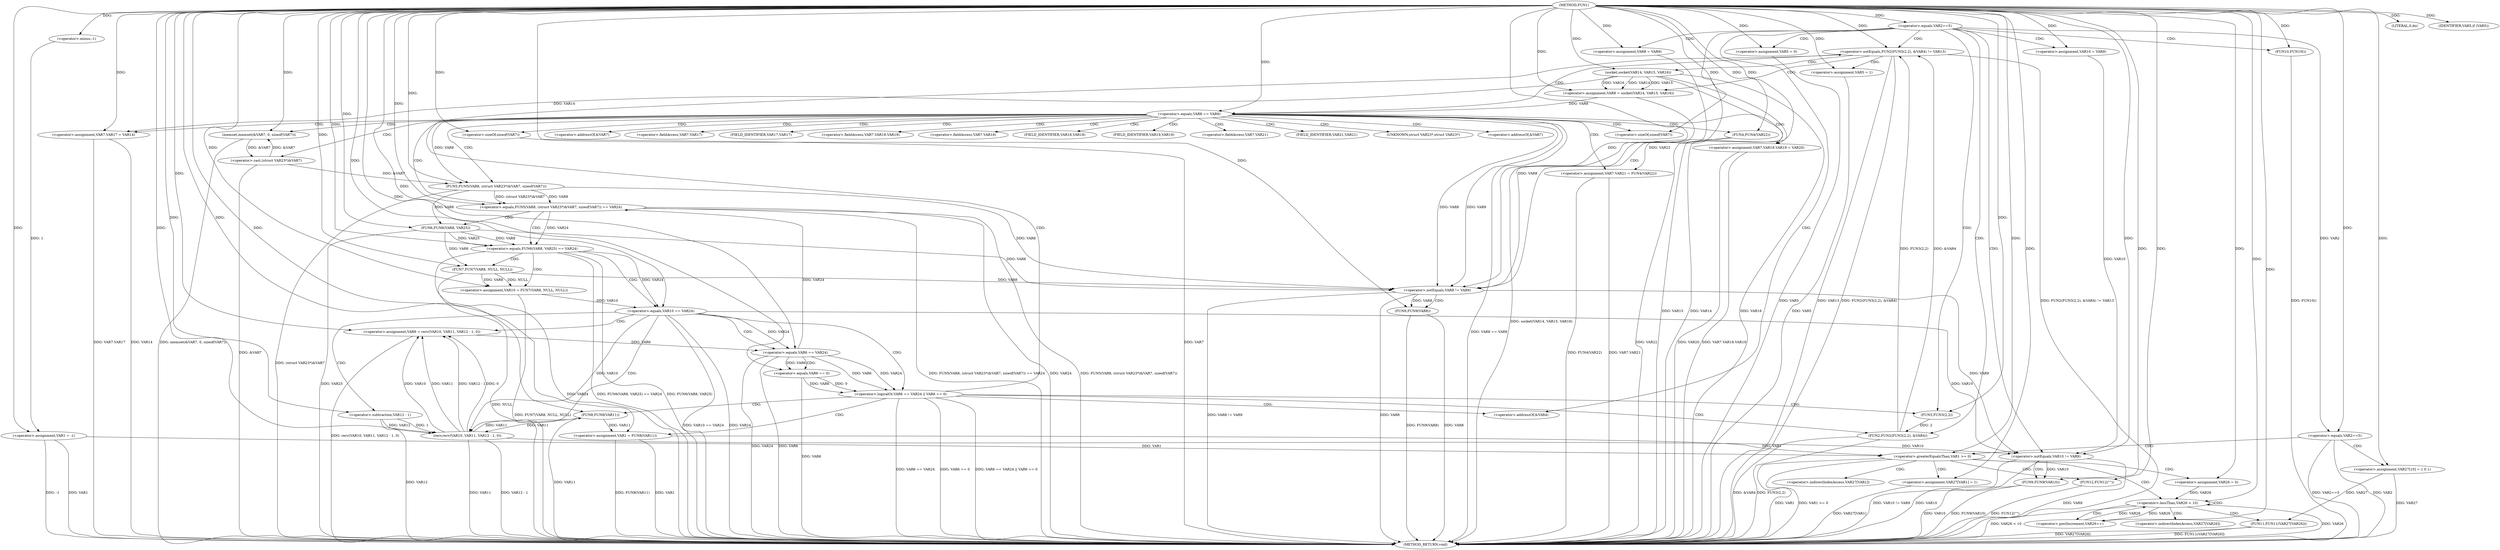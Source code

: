 digraph FUN1 {  
"1000100" [label = "(METHOD,FUN1)" ]
"1000294" [label = "(METHOD_RETURN,void)" ]
"1000103" [label = "(<operator>.assignment,VAR1 = -1)" ]
"1000105" [label = "(<operator>.minus,-1)" ]
"1000108" [label = "(<operator>.equals,VAR2==5)" ]
"1000115" [label = "(<operator>.assignment,VAR5 = 0)" ]
"1000121" [label = "(<operator>.assignment,VAR8 = VAR9)" ]
"1000125" [label = "(<operator>.assignment,VAR10 = VAR9)" ]
"1000132" [label = "(<operator>.notEquals,FUN2(FUN3(2,2), &VAR4) != VAR13)" ]
"1000133" [label = "(FUN2,FUN2(FUN3(2,2), &VAR4))" ]
"1000134" [label = "(FUN3,FUN3(2,2))" ]
"1000142" [label = "(<operator>.assignment,VAR5 = 1)" ]
"1000145" [label = "(<operator>.assignment,VAR8 = socket(VAR14, VAR15, VAR16))" ]
"1000147" [label = "(socket,socket(VAR14, VAR15, VAR16))" ]
"1000152" [label = "(<operator>.equals,VAR8 == VAR9)" ]
"1000157" [label = "(memset,memset(&VAR7, 0, sizeof(VAR7)))" ]
"1000161" [label = "(<operator>.sizeOf,sizeof(VAR7))" ]
"1000163" [label = "(<operator>.assignment,VAR7.VAR17 = VAR14)" ]
"1000168" [label = "(<operator>.assignment,VAR7.VAR18.VAR19 = VAR20)" ]
"1000175" [label = "(<operator>.assignment,VAR7.VAR21 = FUN4(VAR22))" ]
"1000179" [label = "(FUN4,FUN4(VAR22))" ]
"1000182" [label = "(<operator>.equals,FUN5(VAR8, (struct VAR23*)&VAR7, sizeof(VAR7)) == VAR24)" ]
"1000183" [label = "(FUN5,FUN5(VAR8, (struct VAR23*)&VAR7, sizeof(VAR7)))" ]
"1000185" [label = "(<operator>.cast,(struct VAR23*)&VAR7)" ]
"1000189" [label = "(<operator>.sizeOf,sizeof(VAR7))" ]
"1000195" [label = "(<operator>.equals,FUN6(VAR8, VAR25) == VAR24)" ]
"1000196" [label = "(FUN6,FUN6(VAR8, VAR25))" ]
"1000202" [label = "(<operator>.assignment,VAR10 = FUN7(VAR8, NULL, NULL))" ]
"1000204" [label = "(FUN7,FUN7(VAR8, NULL, NULL))" ]
"1000209" [label = "(<operator>.equals,VAR10 == VAR24)" ]
"1000214" [label = "(<operator>.assignment,VAR6 = recv(VAR10, VAR11, VAR12 - 1, 0))" ]
"1000216" [label = "(recv,recv(VAR10, VAR11, VAR12 - 1, 0))" ]
"1000219" [label = "(<operator>.subtraction,VAR12 - 1)" ]
"1000224" [label = "(<operator>.logicalOr,VAR6 == VAR24 || VAR6 == 0)" ]
"1000225" [label = "(<operator>.equals,VAR6 == VAR24)" ]
"1000228" [label = "(<operator>.equals,VAR6 == 0)" ]
"1000233" [label = "(<operator>.assignment,VAR1 = FUN8(VAR11))" ]
"1000235" [label = "(FUN8,FUN8(VAR11))" ]
"1000237" [label = "(LITERAL,0,do)" ]
"1000239" [label = "(<operator>.notEquals,VAR8 != VAR9)" ]
"1000243" [label = "(FUN9,FUN9(VAR8))" ]
"1000246" [label = "(<operator>.notEquals,VAR10 != VAR9)" ]
"1000250" [label = "(FUN9,FUN9(VAR10))" ]
"1000253" [label = "(IDENTIFIER,VAR5,if (VAR5))" ]
"1000255" [label = "(FUN10,FUN10())" ]
"1000257" [label = "(<operator>.equals,VAR2==5)" ]
"1000264" [label = "(<operator>.assignment,VAR27[10] = { 0 })" ]
"1000267" [label = "(<operator>.greaterEqualsThan,VAR1 >= 0)" ]
"1000271" [label = "(<operator>.assignment,VAR27[VAR1] = 1)" ]
"1000277" [label = "(<operator>.assignment,VAR26 = 0)" ]
"1000280" [label = "(<operator>.lessThan,VAR26 < 10)" ]
"1000283" [label = "(<operator>.postIncrement,VAR26++)" ]
"1000286" [label = "(FUN11,FUN11(VAR27[VAR26]))" ]
"1000292" [label = "(FUN12,FUN12(\"\"))" ]
"1000137" [label = "(<operator>.addressOf,&VAR4)" ]
"1000158" [label = "(<operator>.addressOf,&VAR7)" ]
"1000164" [label = "(<operator>.fieldAccess,VAR7.VAR17)" ]
"1000166" [label = "(FIELD_IDENTIFIER,VAR17,VAR17)" ]
"1000169" [label = "(<operator>.fieldAccess,VAR7.VAR18.VAR19)" ]
"1000170" [label = "(<operator>.fieldAccess,VAR7.VAR18)" ]
"1000172" [label = "(FIELD_IDENTIFIER,VAR18,VAR18)" ]
"1000173" [label = "(FIELD_IDENTIFIER,VAR19,VAR19)" ]
"1000176" [label = "(<operator>.fieldAccess,VAR7.VAR21)" ]
"1000178" [label = "(FIELD_IDENTIFIER,VAR21,VAR21)" ]
"1000186" [label = "(UNKNOWN,struct VAR23*,struct VAR23*)" ]
"1000187" [label = "(<operator>.addressOf,&VAR7)" ]
"1000272" [label = "(<operator>.indirectIndexAccess,VAR27[VAR1])" ]
"1000287" [label = "(<operator>.indirectIndexAccess,VAR27[VAR26])" ]
  "1000183" -> "1000294"  [ label = "DDG: (struct VAR23*)&VAR7"] 
  "1000204" -> "1000294"  [ label = "DDG: NULL"] 
  "1000132" -> "1000294"  [ label = "DDG: FUN2(FUN3(2,2), &VAR4)"] 
  "1000195" -> "1000294"  [ label = "DDG: VAR24"] 
  "1000182" -> "1000294"  [ label = "DDG: FUN5(VAR8, (struct VAR23*)&VAR7, sizeof(VAR7)) == VAR24"] 
  "1000246" -> "1000294"  [ label = "DDG: VAR9"] 
  "1000286" -> "1000294"  [ label = "DDG: FUN11(VAR27[VAR26])"] 
  "1000163" -> "1000294"  [ label = "DDG: VAR7.VAR17"] 
  "1000185" -> "1000294"  [ label = "DDG: &VAR7"] 
  "1000224" -> "1000294"  [ label = "DDG: VAR6 == VAR24"] 
  "1000250" -> "1000294"  [ label = "DDG: VAR10"] 
  "1000225" -> "1000294"  [ label = "DDG: VAR24"] 
  "1000292" -> "1000294"  [ label = "DDG: FUN12(\"\")"] 
  "1000209" -> "1000294"  [ label = "DDG: VAR10 == VAR24"] 
  "1000235" -> "1000294"  [ label = "DDG: VAR11"] 
  "1000239" -> "1000294"  [ label = "DDG: VAR8 != VAR9"] 
  "1000168" -> "1000294"  [ label = "DDG: VAR7.VAR18.VAR19"] 
  "1000233" -> "1000294"  [ label = "DDG: FUN8(VAR11)"] 
  "1000280" -> "1000294"  [ label = "DDG: VAR26 < 10"] 
  "1000189" -> "1000294"  [ label = "DDG: VAR7"] 
  "1000214" -> "1000294"  [ label = "DDG: recv(VAR10, VAR11, VAR12 - 1, 0)"] 
  "1000157" -> "1000294"  [ label = "DDG: memset(&VAR7, 0, sizeof(VAR7))"] 
  "1000286" -> "1000294"  [ label = "DDG: VAR27[VAR26]"] 
  "1000175" -> "1000294"  [ label = "DDG: FUN4(VAR22)"] 
  "1000255" -> "1000294"  [ label = "DDG: FUN10()"] 
  "1000103" -> "1000294"  [ label = "DDG: VAR1"] 
  "1000103" -> "1000294"  [ label = "DDG: -1"] 
  "1000225" -> "1000294"  [ label = "DDG: VAR6"] 
  "1000216" -> "1000294"  [ label = "DDG: VAR12 - 1"] 
  "1000239" -> "1000294"  [ label = "DDG: VAR8"] 
  "1000224" -> "1000294"  [ label = "DDG: VAR6 == 0"] 
  "1000132" -> "1000294"  [ label = "DDG: FUN2(FUN3(2,2), &VAR4) != VAR13"] 
  "1000132" -> "1000294"  [ label = "DDG: VAR13"] 
  "1000195" -> "1000294"  [ label = "DDG: FUN6(VAR8, VAR25) == VAR24"] 
  "1000152" -> "1000294"  [ label = "DDG: VAR8 == VAR9"] 
  "1000264" -> "1000294"  [ label = "DDG: VAR27"] 
  "1000267" -> "1000294"  [ label = "DDG: VAR1"] 
  "1000228" -> "1000294"  [ label = "DDG: VAR6"] 
  "1000163" -> "1000294"  [ label = "DDG: VAR14"] 
  "1000267" -> "1000294"  [ label = "DDG: VAR1 >= 0"] 
  "1000133" -> "1000294"  [ label = "DDG: FUN3(2,2)"] 
  "1000182" -> "1000294"  [ label = "DDG: VAR24"] 
  "1000179" -> "1000294"  [ label = "DDG: VAR22"] 
  "1000216" -> "1000294"  [ label = "DDG: VAR11"] 
  "1000147" -> "1000294"  [ label = "DDG: VAR15"] 
  "1000257" -> "1000294"  [ label = "DDG: VAR2"] 
  "1000147" -> "1000294"  [ label = "DDG: VAR14"] 
  "1000175" -> "1000294"  [ label = "DDG: VAR7.VAR21"] 
  "1000209" -> "1000294"  [ label = "DDG: VAR24"] 
  "1000280" -> "1000294"  [ label = "DDG: VAR26"] 
  "1000233" -> "1000294"  [ label = "DDG: VAR1"] 
  "1000142" -> "1000294"  [ label = "DDG: VAR5"] 
  "1000219" -> "1000294"  [ label = "DDG: VAR12"] 
  "1000243" -> "1000294"  [ label = "DDG: VAR8"] 
  "1000147" -> "1000294"  [ label = "DDG: VAR16"] 
  "1000257" -> "1000294"  [ label = "DDG: VAR2==5"] 
  "1000250" -> "1000294"  [ label = "DDG: FUN9(VAR10)"] 
  "1000271" -> "1000294"  [ label = "DDG: VAR27[VAR1]"] 
  "1000195" -> "1000294"  [ label = "DDG: FUN6(VAR8, VAR25)"] 
  "1000246" -> "1000294"  [ label = "DDG: VAR10 != VAR9"] 
  "1000145" -> "1000294"  [ label = "DDG: socket(VAR14, VAR15, VAR16)"] 
  "1000115" -> "1000294"  [ label = "DDG: VAR5"] 
  "1000182" -> "1000294"  [ label = "DDG: FUN5(VAR8, (struct VAR23*)&VAR7, sizeof(VAR7))"] 
  "1000168" -> "1000294"  [ label = "DDG: VAR20"] 
  "1000133" -> "1000294"  [ label = "DDG: &VAR4"] 
  "1000243" -> "1000294"  [ label = "DDG: FUN9(VAR8)"] 
  "1000246" -> "1000294"  [ label = "DDG: VAR10"] 
  "1000224" -> "1000294"  [ label = "DDG: VAR6 == VAR24 || VAR6 == 0"] 
  "1000202" -> "1000294"  [ label = "DDG: FUN7(VAR8, NULL, NULL)"] 
  "1000196" -> "1000294"  [ label = "DDG: VAR25"] 
  "1000105" -> "1000103"  [ label = "DDG: 1"] 
  "1000100" -> "1000103"  [ label = "DDG: "] 
  "1000100" -> "1000105"  [ label = "DDG: "] 
  "1000100" -> "1000108"  [ label = "DDG: "] 
  "1000100" -> "1000115"  [ label = "DDG: "] 
  "1000100" -> "1000121"  [ label = "DDG: "] 
  "1000100" -> "1000125"  [ label = "DDG: "] 
  "1000133" -> "1000132"  [ label = "DDG: FUN3(2,2)"] 
  "1000133" -> "1000132"  [ label = "DDG: &VAR4"] 
  "1000134" -> "1000133"  [ label = "DDG: 2"] 
  "1000100" -> "1000134"  [ label = "DDG: "] 
  "1000100" -> "1000132"  [ label = "DDG: "] 
  "1000100" -> "1000142"  [ label = "DDG: "] 
  "1000147" -> "1000145"  [ label = "DDG: VAR14"] 
  "1000147" -> "1000145"  [ label = "DDG: VAR15"] 
  "1000147" -> "1000145"  [ label = "DDG: VAR16"] 
  "1000100" -> "1000145"  [ label = "DDG: "] 
  "1000100" -> "1000147"  [ label = "DDG: "] 
  "1000145" -> "1000152"  [ label = "DDG: VAR8"] 
  "1000100" -> "1000152"  [ label = "DDG: "] 
  "1000185" -> "1000157"  [ label = "DDG: &VAR7"] 
  "1000100" -> "1000157"  [ label = "DDG: "] 
  "1000100" -> "1000161"  [ label = "DDG: "] 
  "1000147" -> "1000163"  [ label = "DDG: VAR14"] 
  "1000100" -> "1000163"  [ label = "DDG: "] 
  "1000100" -> "1000168"  [ label = "DDG: "] 
  "1000179" -> "1000175"  [ label = "DDG: VAR22"] 
  "1000100" -> "1000179"  [ label = "DDG: "] 
  "1000183" -> "1000182"  [ label = "DDG: VAR8"] 
  "1000183" -> "1000182"  [ label = "DDG: (struct VAR23*)&VAR7"] 
  "1000152" -> "1000183"  [ label = "DDG: VAR8"] 
  "1000100" -> "1000183"  [ label = "DDG: "] 
  "1000185" -> "1000183"  [ label = "DDG: &VAR7"] 
  "1000157" -> "1000185"  [ label = "DDG: &VAR7"] 
  "1000100" -> "1000189"  [ label = "DDG: "] 
  "1000225" -> "1000182"  [ label = "DDG: VAR24"] 
  "1000100" -> "1000182"  [ label = "DDG: "] 
  "1000196" -> "1000195"  [ label = "DDG: VAR8"] 
  "1000196" -> "1000195"  [ label = "DDG: VAR25"] 
  "1000183" -> "1000196"  [ label = "DDG: VAR8"] 
  "1000100" -> "1000196"  [ label = "DDG: "] 
  "1000182" -> "1000195"  [ label = "DDG: VAR24"] 
  "1000100" -> "1000195"  [ label = "DDG: "] 
  "1000204" -> "1000202"  [ label = "DDG: VAR8"] 
  "1000204" -> "1000202"  [ label = "DDG: NULL"] 
  "1000100" -> "1000202"  [ label = "DDG: "] 
  "1000196" -> "1000204"  [ label = "DDG: VAR8"] 
  "1000100" -> "1000204"  [ label = "DDG: "] 
  "1000202" -> "1000209"  [ label = "DDG: VAR10"] 
  "1000100" -> "1000209"  [ label = "DDG: "] 
  "1000195" -> "1000209"  [ label = "DDG: VAR24"] 
  "1000216" -> "1000214"  [ label = "DDG: VAR10"] 
  "1000216" -> "1000214"  [ label = "DDG: VAR11"] 
  "1000216" -> "1000214"  [ label = "DDG: VAR12 - 1"] 
  "1000216" -> "1000214"  [ label = "DDG: 0"] 
  "1000100" -> "1000214"  [ label = "DDG: "] 
  "1000209" -> "1000216"  [ label = "DDG: VAR10"] 
  "1000100" -> "1000216"  [ label = "DDG: "] 
  "1000235" -> "1000216"  [ label = "DDG: VAR11"] 
  "1000219" -> "1000216"  [ label = "DDG: VAR12"] 
  "1000219" -> "1000216"  [ label = "DDG: 1"] 
  "1000100" -> "1000219"  [ label = "DDG: "] 
  "1000225" -> "1000224"  [ label = "DDG: VAR6"] 
  "1000225" -> "1000224"  [ label = "DDG: VAR24"] 
  "1000214" -> "1000225"  [ label = "DDG: VAR6"] 
  "1000100" -> "1000225"  [ label = "DDG: "] 
  "1000209" -> "1000225"  [ label = "DDG: VAR24"] 
  "1000228" -> "1000224"  [ label = "DDG: VAR6"] 
  "1000228" -> "1000224"  [ label = "DDG: 0"] 
  "1000225" -> "1000228"  [ label = "DDG: VAR6"] 
  "1000100" -> "1000228"  [ label = "DDG: "] 
  "1000235" -> "1000233"  [ label = "DDG: VAR11"] 
  "1000100" -> "1000233"  [ label = "DDG: "] 
  "1000216" -> "1000235"  [ label = "DDG: VAR11"] 
  "1000100" -> "1000235"  [ label = "DDG: "] 
  "1000100" -> "1000237"  [ label = "DDG: "] 
  "1000183" -> "1000239"  [ label = "DDG: VAR8"] 
  "1000152" -> "1000239"  [ label = "DDG: VAR8"] 
  "1000196" -> "1000239"  [ label = "DDG: VAR8"] 
  "1000121" -> "1000239"  [ label = "DDG: VAR8"] 
  "1000204" -> "1000239"  [ label = "DDG: VAR8"] 
  "1000100" -> "1000239"  [ label = "DDG: "] 
  "1000152" -> "1000239"  [ label = "DDG: VAR9"] 
  "1000239" -> "1000243"  [ label = "DDG: VAR8"] 
  "1000100" -> "1000243"  [ label = "DDG: "] 
  "1000125" -> "1000246"  [ label = "DDG: VAR10"] 
  "1000209" -> "1000246"  [ label = "DDG: VAR10"] 
  "1000216" -> "1000246"  [ label = "DDG: VAR10"] 
  "1000100" -> "1000246"  [ label = "DDG: "] 
  "1000239" -> "1000246"  [ label = "DDG: VAR9"] 
  "1000246" -> "1000250"  [ label = "DDG: VAR10"] 
  "1000100" -> "1000250"  [ label = "DDG: "] 
  "1000100" -> "1000253"  [ label = "DDG: "] 
  "1000100" -> "1000255"  [ label = "DDG: "] 
  "1000108" -> "1000257"  [ label = "DDG: VAR2"] 
  "1000100" -> "1000257"  [ label = "DDG: "] 
  "1000100" -> "1000264"  [ label = "DDG: "] 
  "1000103" -> "1000267"  [ label = "DDG: VAR1"] 
  "1000233" -> "1000267"  [ label = "DDG: VAR1"] 
  "1000100" -> "1000267"  [ label = "DDG: "] 
  "1000100" -> "1000271"  [ label = "DDG: "] 
  "1000100" -> "1000277"  [ label = "DDG: "] 
  "1000283" -> "1000280"  [ label = "DDG: VAR26"] 
  "1000277" -> "1000280"  [ label = "DDG: VAR26"] 
  "1000100" -> "1000280"  [ label = "DDG: "] 
  "1000280" -> "1000283"  [ label = "DDG: VAR26"] 
  "1000100" -> "1000283"  [ label = "DDG: "] 
  "1000264" -> "1000286"  [ label = "DDG: VAR27"] 
  "1000100" -> "1000292"  [ label = "DDG: "] 
  "1000108" -> "1000125"  [ label = "CDG: "] 
  "1000108" -> "1000133"  [ label = "CDG: "] 
  "1000108" -> "1000132"  [ label = "CDG: "] 
  "1000108" -> "1000239"  [ label = "CDG: "] 
  "1000108" -> "1000246"  [ label = "CDG: "] 
  "1000108" -> "1000121"  [ label = "CDG: "] 
  "1000108" -> "1000137"  [ label = "CDG: "] 
  "1000108" -> "1000115"  [ label = "CDG: "] 
  "1000108" -> "1000134"  [ label = "CDG: "] 
  "1000108" -> "1000255"  [ label = "CDG: "] 
  "1000132" -> "1000142"  [ label = "CDG: "] 
  "1000132" -> "1000145"  [ label = "CDG: "] 
  "1000132" -> "1000152"  [ label = "CDG: "] 
  "1000132" -> "1000147"  [ label = "CDG: "] 
  "1000152" -> "1000164"  [ label = "CDG: "] 
  "1000152" -> "1000161"  [ label = "CDG: "] 
  "1000152" -> "1000182"  [ label = "CDG: "] 
  "1000152" -> "1000166"  [ label = "CDG: "] 
  "1000152" -> "1000183"  [ label = "CDG: "] 
  "1000152" -> "1000157"  [ label = "CDG: "] 
  "1000152" -> "1000175"  [ label = "CDG: "] 
  "1000152" -> "1000179"  [ label = "CDG: "] 
  "1000152" -> "1000176"  [ label = "CDG: "] 
  "1000152" -> "1000187"  [ label = "CDG: "] 
  "1000152" -> "1000185"  [ label = "CDG: "] 
  "1000152" -> "1000186"  [ label = "CDG: "] 
  "1000152" -> "1000172"  [ label = "CDG: "] 
  "1000152" -> "1000189"  [ label = "CDG: "] 
  "1000152" -> "1000169"  [ label = "CDG: "] 
  "1000152" -> "1000163"  [ label = "CDG: "] 
  "1000152" -> "1000168"  [ label = "CDG: "] 
  "1000152" -> "1000178"  [ label = "CDG: "] 
  "1000152" -> "1000173"  [ label = "CDG: "] 
  "1000152" -> "1000158"  [ label = "CDG: "] 
  "1000152" -> "1000170"  [ label = "CDG: "] 
  "1000182" -> "1000195"  [ label = "CDG: "] 
  "1000182" -> "1000196"  [ label = "CDG: "] 
  "1000195" -> "1000204"  [ label = "CDG: "] 
  "1000195" -> "1000202"  [ label = "CDG: "] 
  "1000195" -> "1000209"  [ label = "CDG: "] 
  "1000209" -> "1000216"  [ label = "CDG: "] 
  "1000209" -> "1000219"  [ label = "CDG: "] 
  "1000209" -> "1000214"  [ label = "CDG: "] 
  "1000209" -> "1000224"  [ label = "CDG: "] 
  "1000209" -> "1000225"  [ label = "CDG: "] 
  "1000224" -> "1000233"  [ label = "CDG: "] 
  "1000224" -> "1000235"  [ label = "CDG: "] 
  "1000224" -> "1000133"  [ label = "CDG: "] 
  "1000224" -> "1000132"  [ label = "CDG: "] 
  "1000224" -> "1000137"  [ label = "CDG: "] 
  "1000224" -> "1000134"  [ label = "CDG: "] 
  "1000225" -> "1000228"  [ label = "CDG: "] 
  "1000239" -> "1000243"  [ label = "CDG: "] 
  "1000246" -> "1000250"  [ label = "CDG: "] 
  "1000257" -> "1000267"  [ label = "CDG: "] 
  "1000257" -> "1000264"  [ label = "CDG: "] 
  "1000267" -> "1000277"  [ label = "CDG: "] 
  "1000267" -> "1000292"  [ label = "CDG: "] 
  "1000267" -> "1000272"  [ label = "CDG: "] 
  "1000267" -> "1000271"  [ label = "CDG: "] 
  "1000267" -> "1000280"  [ label = "CDG: "] 
  "1000280" -> "1000286"  [ label = "CDG: "] 
  "1000280" -> "1000283"  [ label = "CDG: "] 
  "1000280" -> "1000280"  [ label = "CDG: "] 
  "1000280" -> "1000287"  [ label = "CDG: "] 
}
